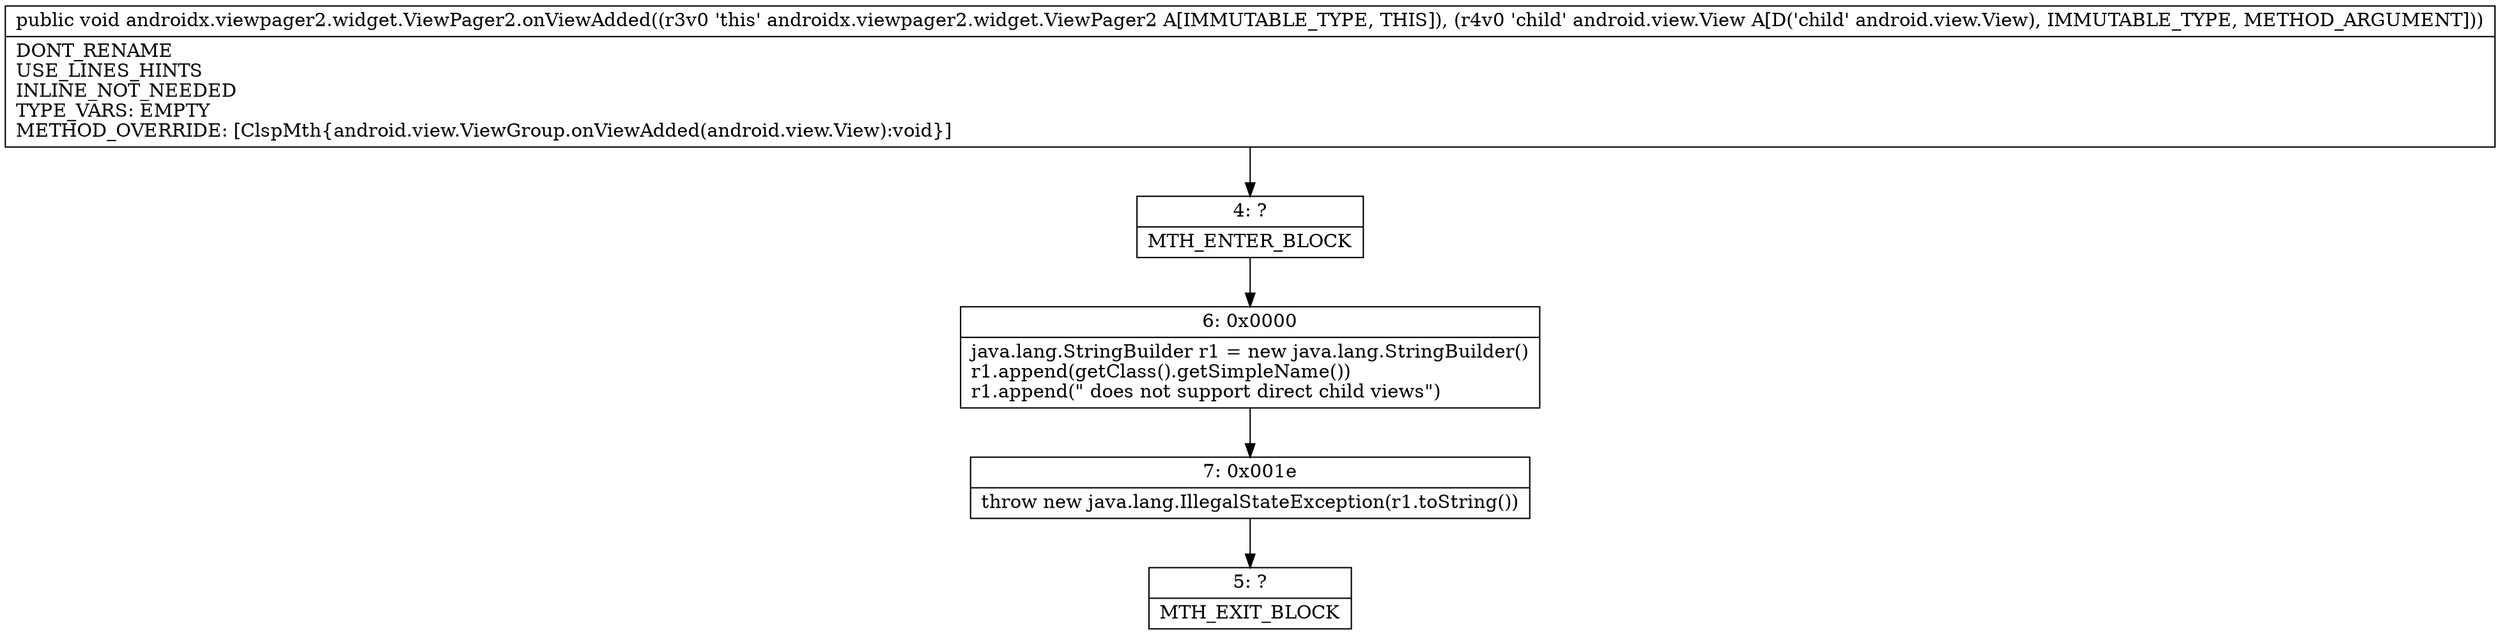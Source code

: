 digraph "CFG forandroidx.viewpager2.widget.ViewPager2.onViewAdded(Landroid\/view\/View;)V" {
Node_4 [shape=record,label="{4\:\ ?|MTH_ENTER_BLOCK\l}"];
Node_6 [shape=record,label="{6\:\ 0x0000|java.lang.StringBuilder r1 = new java.lang.StringBuilder()\lr1.append(getClass().getSimpleName())\lr1.append(\" does not support direct child views\")\l}"];
Node_7 [shape=record,label="{7\:\ 0x001e|throw new java.lang.IllegalStateException(r1.toString())\l}"];
Node_5 [shape=record,label="{5\:\ ?|MTH_EXIT_BLOCK\l}"];
MethodNode[shape=record,label="{public void androidx.viewpager2.widget.ViewPager2.onViewAdded((r3v0 'this' androidx.viewpager2.widget.ViewPager2 A[IMMUTABLE_TYPE, THIS]), (r4v0 'child' android.view.View A[D('child' android.view.View), IMMUTABLE_TYPE, METHOD_ARGUMENT]))  | DONT_RENAME\lUSE_LINES_HINTS\lINLINE_NOT_NEEDED\lTYPE_VARS: EMPTY\lMETHOD_OVERRIDE: [ClspMth\{android.view.ViewGroup.onViewAdded(android.view.View):void\}]\l}"];
MethodNode -> Node_4;Node_4 -> Node_6;
Node_6 -> Node_7;
Node_7 -> Node_5;
}

